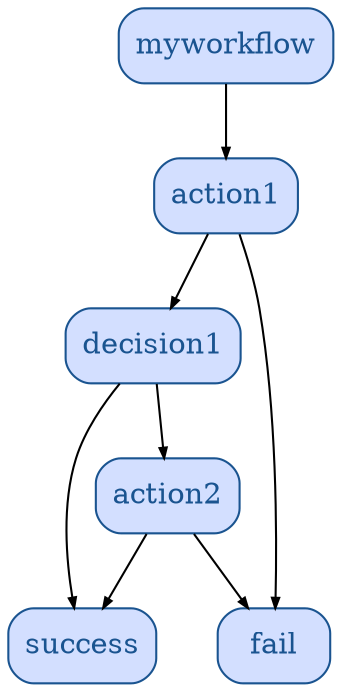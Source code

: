 digraph G {
  myworkflow [ fillcolor="#D3DFFF" shape="box" color="#1A5490" fontcolor="#1A5490" style="rounded,filled" ];
  action1 [ fillcolor="#D3DFFF" shape="box" color="#1A5490" fontcolor="#1A5490" style="rounded,filled" ];
  decision1 [ fillcolor="#D3DFFF" shape="box" color="#1A5490" fontcolor="#1A5490" style="rounded,filled" ];
  action2 [ fillcolor="#D3DFFF" shape="box" color="#1A5490" fontcolor="#1A5490" style="rounded,filled" ];
  success [ fillcolor="#D3DFFF" shape="box" color="#1A5490" fontcolor="#1A5490" style="rounded,filled" ];
  fail [ fillcolor="#D3DFFF" shape="box" color="#1A5490" fontcolor="#1A5490" style="rounded,filled" ];
  myworkflow -> action1 [ arrowsize="0.5" ];
  action1 -> decision1 [ arrowsize="0.5" ];
  action1 -> fail [ arrowsize="0.5" ];
  decision1 -> action2 [ arrowsize="0.5" ];
  decision1 -> success [ arrowsize="0.5" ];
  action2 -> success [ arrowsize="0.5" ];
  action2 -> fail [ arrowsize="0.5" ];
}
